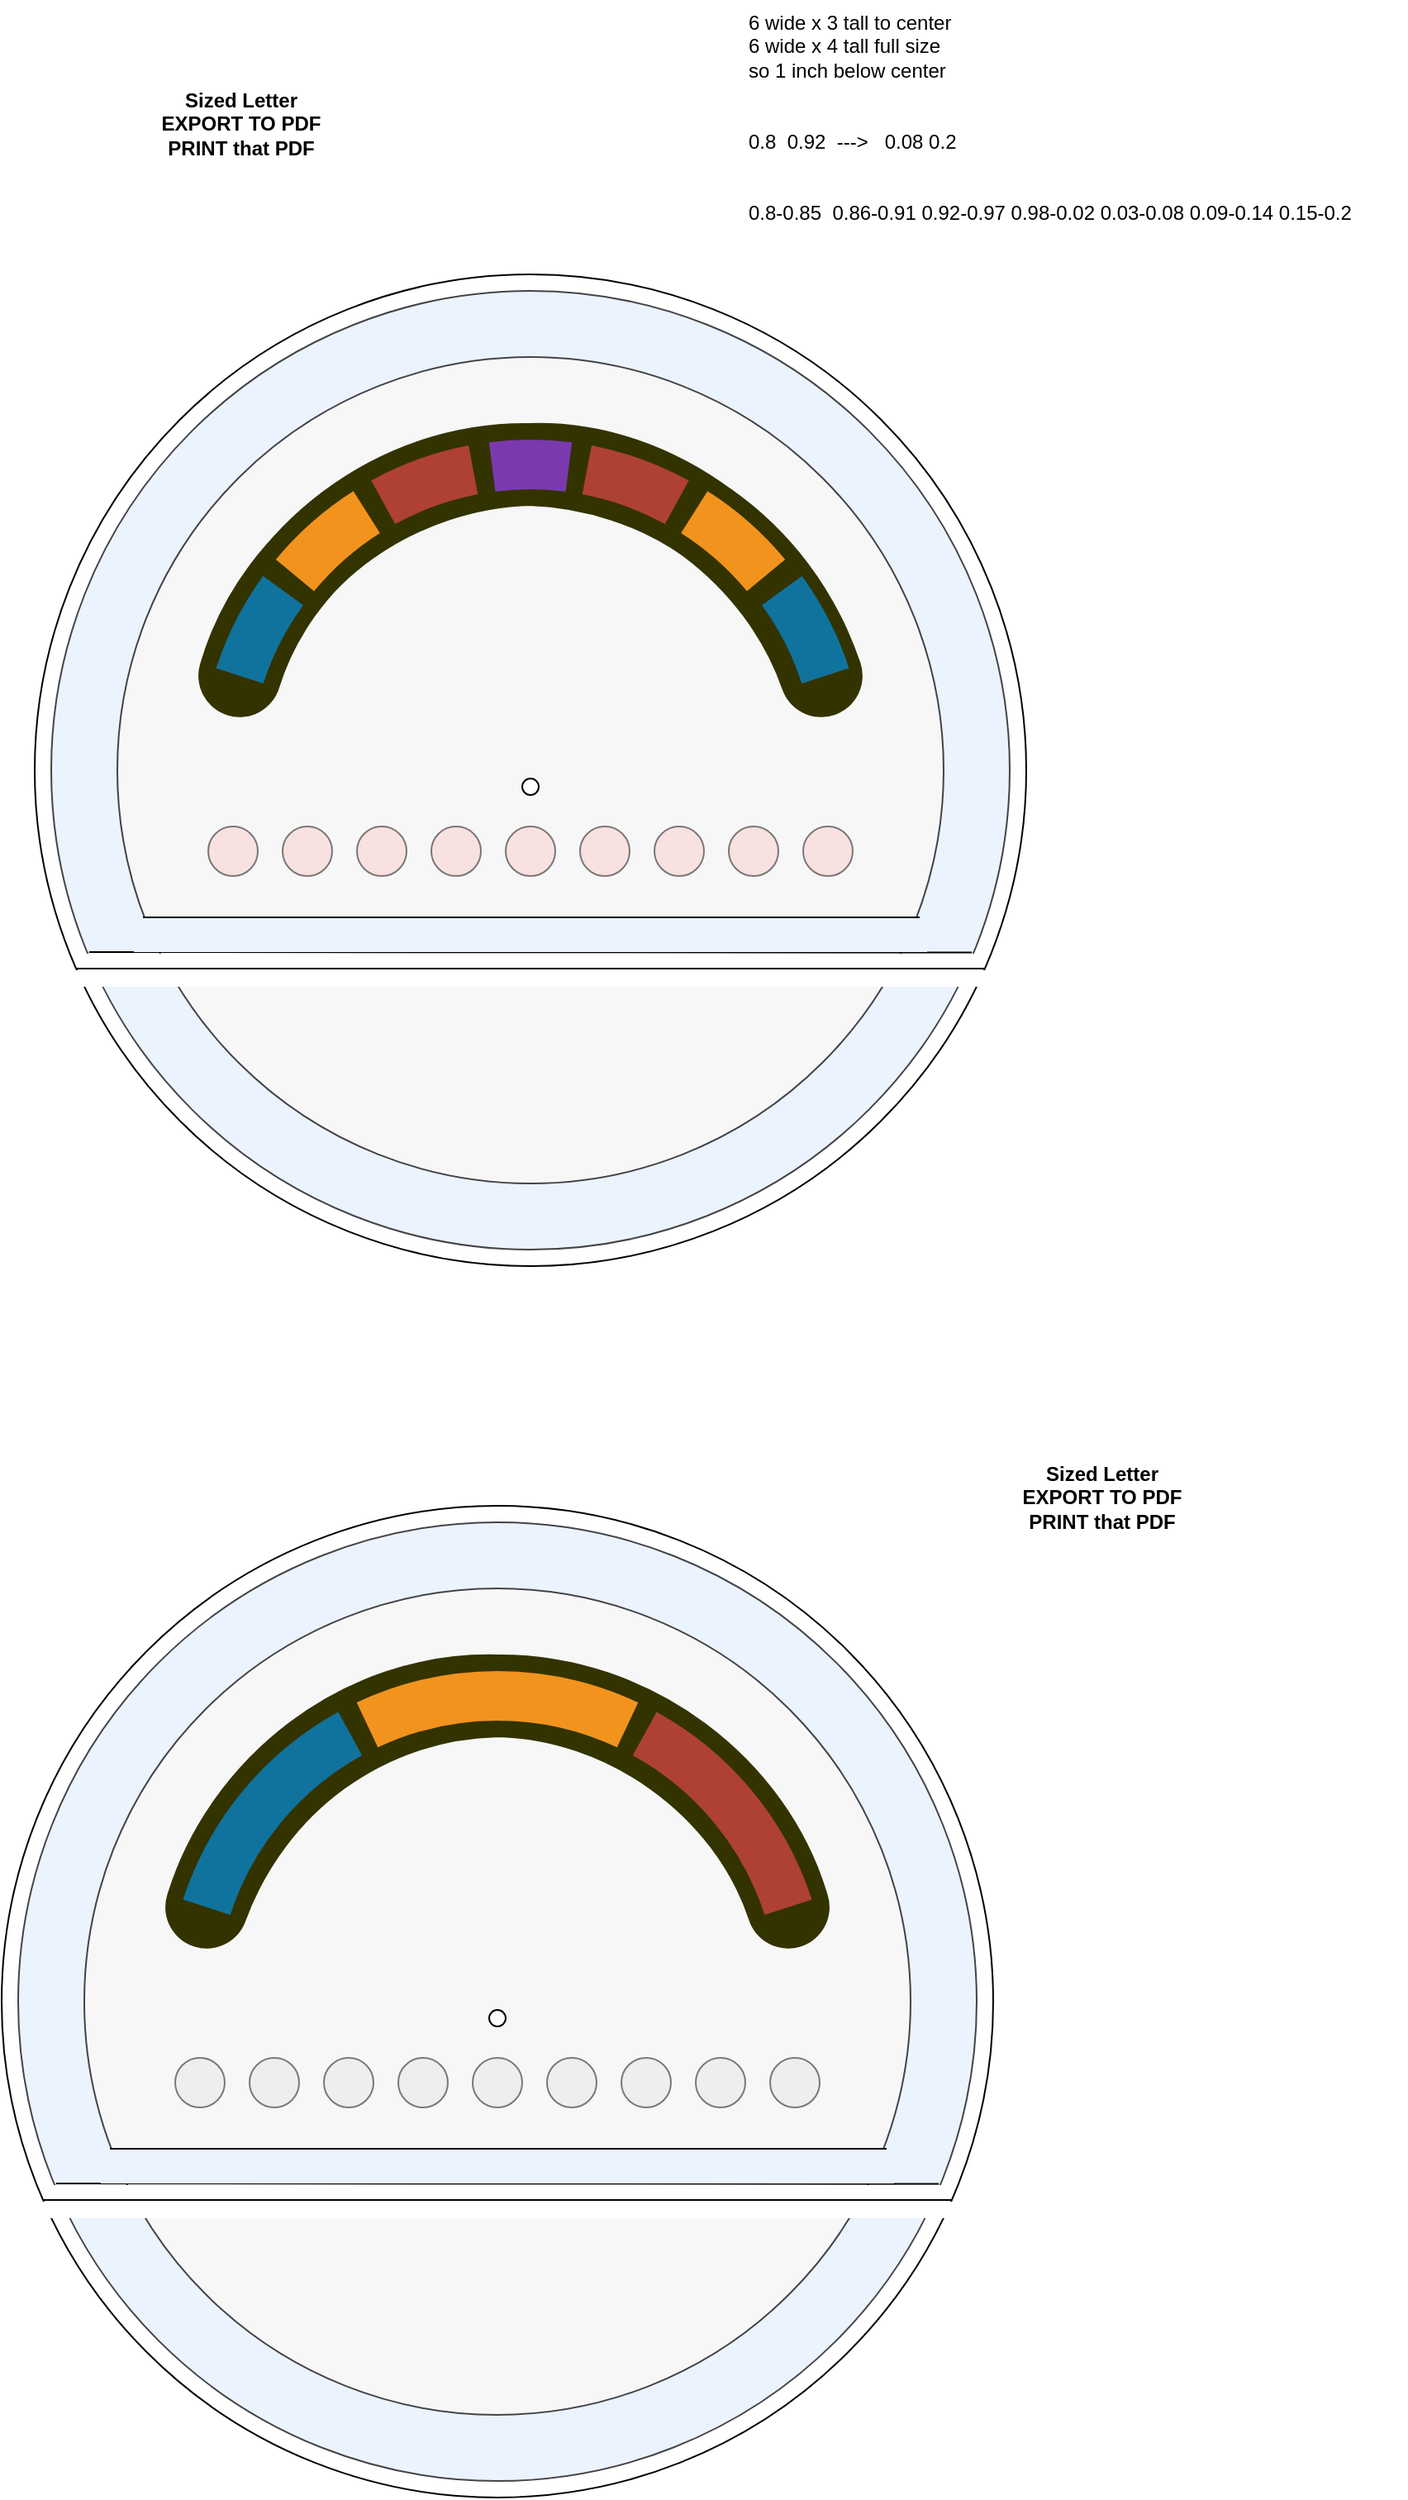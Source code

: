 <mxfile version="20.8.10" type="device"><diagram name="Page-1" id="OPt0QuEMijA94LCX0hND"><mxGraphModel dx="1074" dy="1057" grid="1" gridSize="10" guides="1" tooltips="1" connect="1" arrows="1" fold="1" page="1" pageScale="1" pageWidth="1100" pageHeight="850" math="0" shadow="0"><root><mxCell id="0"/><mxCell id="1" parent="0"/><mxCell id="v7sbQBNWq2zLygWSMtE9-56" value="" style="ellipse;fillColor=#EBF3FF;strokeColor=#444444;aspect=fixed;shadow=0;" parent="1" vertex="1"><mxGeometry x="240" y="931" width="580" height="580" as="geometry"/></mxCell><mxCell id="v7sbQBNWq2zLygWSMtE9-1" value="" style="ellipse;whiteSpace=wrap;html=1;aspect=fixed;fillColor=none;shadow=0;" parent="1" vertex="1"><mxGeometry x="230" y="921" width="600" height="600" as="geometry"/></mxCell><mxCell id="v7sbQBNWq2zLygWSMtE9-17" value="" style="ellipse;fillColor=#F7f7f7;strokeColor=#444444;aspect=fixed;shadow=0;" parent="1" vertex="1"><mxGeometry x="280" y="971" width="500" height="500" as="geometry"/></mxCell><mxCell id="v7sbQBNWq2zLygWSMtE9-24" value="" style="verticalLabelPosition=bottom;verticalAlign=top;html=1;shape=mxgraph.basic.arc;fillColor=none;strokeColor=#333300;startAngle=0.8&#10;;endAngle=0.2&#10;;strokeWidth=50;aspect=fixed;shadow=0;sketch=1;curveFitting=1;jiggle=2;" parent="1" vertex="1"><mxGeometry x="345" y="1036" width="370" height="370" as="geometry"/></mxCell><mxCell id="v7sbQBNWq2zLygWSMtE9-80" value="" style="ellipse;whiteSpace=wrap;html=1;aspect=fixed;opacity=50;shadow=0;fillColor=#E6E6E6;" parent="1" vertex="1"><mxGeometry x="515" y="1255" width="30" height="30" as="geometry"/></mxCell><mxCell id="v7sbQBNWq2zLygWSMtE9-81" value="" style="ellipse;whiteSpace=wrap;html=1;aspect=fixed;opacity=50;shadow=0;fillColor=#E6E6E6;" parent="1" vertex="1"><mxGeometry x="560" y="1255" width="30" height="30" as="geometry"/></mxCell><mxCell id="v7sbQBNWq2zLygWSMtE9-82" value="" style="ellipse;whiteSpace=wrap;html=1;aspect=fixed;opacity=50;shadow=0;fillColor=#E6E6E6;" parent="1" vertex="1"><mxGeometry x="470" y="1255" width="30" height="30" as="geometry"/></mxCell><mxCell id="v7sbQBNWq2zLygWSMtE9-84" value="" style="ellipse;whiteSpace=wrap;html=1;aspect=fixed;opacity=50;shadow=0;fillColor=#E6E6E6;" parent="1" vertex="1"><mxGeometry x="605" y="1255" width="30" height="30" as="geometry"/></mxCell><mxCell id="v7sbQBNWq2zLygWSMtE9-85" value="" style="ellipse;whiteSpace=wrap;html=1;aspect=fixed;opacity=50;shadow=0;fillColor=#E6E6E6;" parent="1" vertex="1"><mxGeometry x="335" y="1255" width="30" height="30" as="geometry"/></mxCell><mxCell id="v7sbQBNWq2zLygWSMtE9-91" value="" style="ellipse;whiteSpace=wrap;html=1;aspect=fixed;opacity=50;shadow=0;fillColor=#E6E6E6;" parent="1" vertex="1"><mxGeometry x="425" y="1255" width="30" height="30" as="geometry"/></mxCell><mxCell id="v7sbQBNWq2zLygWSMtE9-98" value="" style="ellipse;whiteSpace=wrap;html=1;aspect=fixed;opacity=50;shadow=0;fillColor=#E6E6E6;" parent="1" vertex="1"><mxGeometry x="380" y="1255" width="30" height="30" as="geometry"/></mxCell><mxCell id="v7sbQBNWq2zLygWSMtE9-99" value="" style="ellipse;whiteSpace=wrap;html=1;aspect=fixed;opacity=50;shadow=0;fillColor=#E6E6E6;" parent="1" vertex="1"><mxGeometry x="650" y="1255" width="30" height="30" as="geometry"/></mxCell><mxCell id="v7sbQBNWq2zLygWSMtE9-20" value="" style="verticalLabelPosition=bottom;verticalAlign=top;html=1;shape=mxgraph.basic.arc;fillColor=none;strokeColor=#10739E;startAngle=0.8;endAngle=0.92;strokeWidth=30;aspect=fixed;shadow=0;" parent="1" vertex="1"><mxGeometry x="345" y="1036" width="370" height="370" as="geometry"/></mxCell><mxCell id="v7sbQBNWq2zLygWSMtE9-21" value="" style="verticalLabelPosition=bottom;verticalAlign=top;html=1;shape=mxgraph.basic.arc;fillColor=none;strokeColor=#F2931E;startAngle=0.93;endAngle=0.07;strokeWidth=30;aspect=fixed;shadow=0;flipH=0;" parent="1" vertex="1"><mxGeometry x="345" y="1036" width="370" height="370" as="geometry"/></mxCell><mxCell id="v7sbQBNWq2zLygWSMtE9-22" value="" style="verticalLabelPosition=bottom;verticalAlign=top;html=1;shape=mxgraph.basic.arc;fillColor=none;strokeColor=#AE4132;startAngle=0.08;endAngle=0.2&#10;;strokeWidth=30;aspect=fixed;flipH=0;shadow=0;" parent="1" vertex="1"><mxGeometry x="345" y="1036" width="370" height="370" as="geometry"/></mxCell><mxCell id="5JzAk0zP8H-74-rmshNw-152" value="Sized Letter&lt;br&gt;EXPORT TO PDF&lt;br&gt;PRINT that PDF" style="text;html=1;strokeColor=none;fillColor=none;align=center;verticalAlign=middle;whiteSpace=wrap;rounded=0;fontStyle=1" parent="1" vertex="1"><mxGeometry x="300" y="70" width="150" height="30" as="geometry"/></mxCell><mxCell id="oawuoCA8FHGtt9VeV5WW-106" value="" style="ellipse;whiteSpace=wrap;html=1;aspect=fixed;opacity=50;shadow=0;fillColor=#E6E6E6;" parent="1" vertex="1"><mxGeometry x="695" y="1255" width="30" height="30" as="geometry"/></mxCell><mxCell id="oawuoCA8FHGtt9VeV5WW-108" value="" style="endArrow=none;html=1;rounded=0;startArrow=none;" parent="1" source="oawuoCA8FHGtt9VeV5WW-110" edge="1"><mxGeometry width="50" height="50" relative="1" as="geometry"><mxPoint x="761" y="1321" as="sourcePoint"/><mxPoint x="301" y="1321" as="targetPoint"/></mxGeometry></mxCell><mxCell id="oawuoCA8FHGtt9VeV5WW-109" value="" style="endArrow=none;html=1;rounded=0;exitX=0.964;exitY=0.697;exitDx=0;exitDy=0;exitPerimeter=0;" parent="1" edge="1"><mxGeometry width="50" height="50" relative="1" as="geometry"><mxPoint x="797.06" y="1331.26" as="sourcePoint"/><mxPoint x="262.94" y="1331" as="targetPoint"/></mxGeometry></mxCell><mxCell id="oawuoCA8FHGtt9VeV5WW-111" value="" style="rounded=0;whiteSpace=wrap;html=1;strokeColor=none;" parent="1" vertex="1"><mxGeometry x="258" y="1332" width="543" height="10" as="geometry"/></mxCell><mxCell id="oawuoCA8FHGtt9VeV5WW-112" value="" style="endArrow=none;html=1;rounded=0;exitX=0.958;exitY=0.702;exitDx=0;exitDy=0;exitPerimeter=0;entryX=0.042;entryY=0.7;entryDx=0;entryDy=0;entryPerimeter=0;" parent="1" edge="1"><mxGeometry width="50" height="50" relative="1" as="geometry"><mxPoint x="804.8" y="1341" as="sourcePoint"/><mxPoint x="255.2" y="1341" as="targetPoint"/></mxGeometry></mxCell><mxCell id="oawuoCA8FHGtt9VeV5WW-113" value="" style="rounded=0;whiteSpace=wrap;html=1;strokeColor=none;" parent="1" vertex="1"><mxGeometry x="245" y="1342" width="575" height="10" as="geometry"/></mxCell><mxCell id="v7sbQBNWq2zLygWSMtE9-6" value="" style="ellipse;whiteSpace=wrap;html=1;aspect=fixed;shadow=0;" parent="1" vertex="1"><mxGeometry x="525" y="1226" width="10" height="10" as="geometry"/></mxCell><mxCell id="oawuoCA8FHGtt9VeV5WW-164" value="" style="endArrow=none;html=1;rounded=0;" parent="1" target="oawuoCA8FHGtt9VeV5WW-110" edge="1"><mxGeometry width="50" height="50" relative="1" as="geometry"><mxPoint x="761" y="1321" as="sourcePoint"/><mxPoint x="301" y="1321" as="targetPoint"/></mxGeometry></mxCell><mxCell id="oawuoCA8FHGtt9VeV5WW-110" value="" style="rounded=0;whiteSpace=wrap;html=1;strokeColor=none;fillColor=#EBF3FF;" parent="1" vertex="1"><mxGeometry x="290" y="1310" width="480" height="21" as="geometry"/></mxCell><mxCell id="oawuoCA8FHGtt9VeV5WW-165" value="" style="endArrow=none;html=1;rounded=0;" parent="1" edge="1"><mxGeometry width="50" height="50" relative="1" as="geometry"><mxPoint x="765.5" y="1310" as="sourcePoint"/><mxPoint x="295.5" y="1310" as="targetPoint"/></mxGeometry></mxCell><mxCell id="oawuoCA8FHGtt9VeV5WW-166" value="" style="ellipse;fillColor=#EBF3FF;strokeColor=#444444;aspect=fixed;shadow=0;" parent="1" vertex="1"><mxGeometry x="260" y="186" width="580" height="580" as="geometry"/></mxCell><mxCell id="oawuoCA8FHGtt9VeV5WW-167" value="" style="ellipse;whiteSpace=wrap;html=1;aspect=fixed;fillColor=none;shadow=0;" parent="1" vertex="1"><mxGeometry x="250" y="176" width="600" height="600" as="geometry"/></mxCell><mxCell id="oawuoCA8FHGtt9VeV5WW-168" value="" style="ellipse;fillColor=#F7F7F7;strokeColor=#444444;aspect=fixed;shadow=0;" parent="1" vertex="1"><mxGeometry x="300" y="226" width="500" height="500" as="geometry"/></mxCell><mxCell id="oawuoCA8FHGtt9VeV5WW-169" value="" style="verticalLabelPosition=bottom;verticalAlign=top;html=1;shape=mxgraph.basic.arc;fillColor=none;strokeColor=#333300;startAngle=0.8&#10;;endAngle=0.2&#10;;strokeWidth=50;aspect=fixed;shadow=0;sketch=1;curveFitting=1;jiggle=2;" parent="1" vertex="1"><mxGeometry x="365" y="291" width="370" height="370" as="geometry"/></mxCell><mxCell id="oawuoCA8FHGtt9VeV5WW-170" value="" style="ellipse;whiteSpace=wrap;html=1;aspect=fixed;opacity=50;shadow=0;fillColor=#F8CECC;" parent="1" vertex="1"><mxGeometry x="535" y="510" width="30" height="30" as="geometry"/></mxCell><mxCell id="oawuoCA8FHGtt9VeV5WW-171" value="" style="ellipse;whiteSpace=wrap;html=1;aspect=fixed;opacity=50;shadow=0;fillColor=#F8CECC;" parent="1" vertex="1"><mxGeometry x="580" y="510" width="30" height="30" as="geometry"/></mxCell><mxCell id="oawuoCA8FHGtt9VeV5WW-172" value="" style="ellipse;whiteSpace=wrap;html=1;aspect=fixed;opacity=50;shadow=0;fillColor=#F8CECC;" parent="1" vertex="1"><mxGeometry x="490" y="510" width="30" height="30" as="geometry"/></mxCell><mxCell id="oawuoCA8FHGtt9VeV5WW-173" value="" style="ellipse;whiteSpace=wrap;html=1;aspect=fixed;opacity=50;shadow=0;fillColor=#F8CECC;" parent="1" vertex="1"><mxGeometry x="625" y="510" width="30" height="30" as="geometry"/></mxCell><mxCell id="oawuoCA8FHGtt9VeV5WW-174" value="" style="ellipse;whiteSpace=wrap;html=1;aspect=fixed;opacity=50;shadow=0;fillColor=#F8CECC;" parent="1" vertex="1"><mxGeometry x="355" y="510" width="30" height="30" as="geometry"/></mxCell><mxCell id="oawuoCA8FHGtt9VeV5WW-175" value="" style="ellipse;whiteSpace=wrap;html=1;aspect=fixed;opacity=50;shadow=0;fillColor=#F8CECC;" parent="1" vertex="1"><mxGeometry x="445" y="510" width="30" height="30" as="geometry"/></mxCell><mxCell id="oawuoCA8FHGtt9VeV5WW-176" value="" style="ellipse;whiteSpace=wrap;html=1;aspect=fixed;opacity=50;shadow=0;fillColor=#F8CECC;" parent="1" vertex="1"><mxGeometry x="400" y="510" width="30" height="30" as="geometry"/></mxCell><mxCell id="oawuoCA8FHGtt9VeV5WW-177" value="" style="ellipse;whiteSpace=wrap;html=1;aspect=fixed;opacity=50;shadow=0;fillColor=#F8CECC;" parent="1" vertex="1"><mxGeometry x="670" y="510" width="30" height="30" as="geometry"/></mxCell><mxCell id="oawuoCA8FHGtt9VeV5WW-178" value="" style="verticalLabelPosition=bottom;verticalAlign=top;html=1;shape=mxgraph.basic.arc;fillColor=none;strokeColor=#10739E;startAngle=0.8;endAngle=0.85;strokeWidth=30;aspect=fixed;shadow=0;" parent="1" vertex="1"><mxGeometry x="365" y="291" width="370" height="370" as="geometry"/></mxCell><mxCell id="oawuoCA8FHGtt9VeV5WW-179" value="" style="verticalLabelPosition=bottom;verticalAlign=top;html=1;shape=mxgraph.basic.arc;fillColor=none;strokeColor=#F2931E;startAngle=0.86;endAngle=0.91&#10;;strokeWidth=30;aspect=fixed;shadow=0;flipH=0;" parent="1" vertex="1"><mxGeometry x="365" y="291" width="370" height="370" as="geometry"/></mxCell><mxCell id="oawuoCA8FHGtt9VeV5WW-180" value="" style="verticalLabelPosition=bottom;verticalAlign=top;html=1;shape=mxgraph.basic.arc;fillColor=none;strokeColor=#AE4132;startAngle=0.92;endAngle=0.97&#10;;strokeWidth=30;aspect=fixed;flipH=0;shadow=0;" parent="1" vertex="1"><mxGeometry x="365" y="291" width="370" height="370" as="geometry"/></mxCell><mxCell id="oawuoCA8FHGtt9VeV5WW-181" value="" style="ellipse;whiteSpace=wrap;html=1;aspect=fixed;opacity=50;shadow=0;fillColor=#F8CECC;" parent="1" vertex="1"><mxGeometry x="715" y="510" width="30" height="30" as="geometry"/></mxCell><mxCell id="oawuoCA8FHGtt9VeV5WW-182" value="" style="endArrow=none;html=1;rounded=0;startArrow=none;" parent="1" source="oawuoCA8FHGtt9VeV5WW-189" edge="1"><mxGeometry width="50" height="50" relative="1" as="geometry"><mxPoint x="781" y="576" as="sourcePoint"/><mxPoint x="321" y="576" as="targetPoint"/></mxGeometry></mxCell><mxCell id="oawuoCA8FHGtt9VeV5WW-183" value="" style="endArrow=none;html=1;rounded=0;exitX=0.964;exitY=0.697;exitDx=0;exitDy=0;exitPerimeter=0;" parent="1" edge="1"><mxGeometry width="50" height="50" relative="1" as="geometry"><mxPoint x="817.06" y="586.26" as="sourcePoint"/><mxPoint x="282.94" y="586" as="targetPoint"/></mxGeometry></mxCell><mxCell id="oawuoCA8FHGtt9VeV5WW-184" value="" style="rounded=0;whiteSpace=wrap;html=1;strokeColor=none;" parent="1" vertex="1"><mxGeometry x="278" y="587" width="543" height="10" as="geometry"/></mxCell><mxCell id="oawuoCA8FHGtt9VeV5WW-185" value="" style="endArrow=none;html=1;rounded=0;exitX=0.958;exitY=0.702;exitDx=0;exitDy=0;exitPerimeter=0;entryX=0.042;entryY=0.7;entryDx=0;entryDy=0;entryPerimeter=0;" parent="1" edge="1"><mxGeometry width="50" height="50" relative="1" as="geometry"><mxPoint x="824.8" y="596" as="sourcePoint"/><mxPoint x="275.2" y="596" as="targetPoint"/></mxGeometry></mxCell><mxCell id="oawuoCA8FHGtt9VeV5WW-186" value="" style="rounded=0;whiteSpace=wrap;html=1;strokeColor=none;" parent="1" vertex="1"><mxGeometry x="265" y="597" width="575" height="10" as="geometry"/></mxCell><mxCell id="oawuoCA8FHGtt9VeV5WW-187" value="" style="ellipse;whiteSpace=wrap;html=1;aspect=fixed;shadow=0;" parent="1" vertex="1"><mxGeometry x="545" y="481" width="10" height="10" as="geometry"/></mxCell><mxCell id="oawuoCA8FHGtt9VeV5WW-188" value="" style="endArrow=none;html=1;rounded=0;" parent="1" target="oawuoCA8FHGtt9VeV5WW-189" edge="1"><mxGeometry width="50" height="50" relative="1" as="geometry"><mxPoint x="781" y="576" as="sourcePoint"/><mxPoint x="321" y="576" as="targetPoint"/></mxGeometry></mxCell><mxCell id="oawuoCA8FHGtt9VeV5WW-189" value="" style="rounded=0;whiteSpace=wrap;html=1;strokeColor=none;fillColor=#EBF3FF;" parent="1" vertex="1"><mxGeometry x="310" y="565" width="480" height="21" as="geometry"/></mxCell><mxCell id="oawuoCA8FHGtt9VeV5WW-190" value="" style="endArrow=none;html=1;rounded=0;" parent="1" edge="1"><mxGeometry width="50" height="50" relative="1" as="geometry"><mxPoint x="785.5" y="565" as="sourcePoint"/><mxPoint x="315.5" y="565" as="targetPoint"/></mxGeometry></mxCell><mxCell id="oawuoCA8FHGtt9VeV5WW-191" value="" style="verticalLabelPosition=bottom;verticalAlign=top;html=1;shape=mxgraph.basic.arc;fillColor=none;strokeColor=#7B39AE;startAngle=0.98;endAngle=0.02;strokeWidth=30;aspect=fixed;flipH=0;shadow=0;" parent="1" vertex="1"><mxGeometry x="365" y="291" width="370" height="370" as="geometry"/></mxCell><mxCell id="oawuoCA8FHGtt9VeV5WW-192" value="" style="verticalLabelPosition=bottom;verticalAlign=top;html=1;shape=mxgraph.basic.arc;fillColor=none;strokeColor=#AE4132;startAngle=0.03;endAngle=0.08;strokeWidth=30;aspect=fixed;flipH=0;shadow=0;" parent="1" vertex="1"><mxGeometry x="364.5" y="291" width="370" height="370" as="geometry"/></mxCell><mxCell id="oawuoCA8FHGtt9VeV5WW-193" value="" style="verticalLabelPosition=bottom;verticalAlign=top;html=1;shape=mxgraph.basic.arc;fillColor=none;strokeColor=#F2931E;startAngle=0.09;endAngle=0.14&#10;;strokeWidth=30;aspect=fixed;shadow=0;flipH=0;" parent="1" vertex="1"><mxGeometry x="365" y="291" width="370" height="370" as="geometry"/></mxCell><mxCell id="oawuoCA8FHGtt9VeV5WW-194" value="" style="verticalLabelPosition=bottom;verticalAlign=top;html=1;shape=mxgraph.basic.arc;fillColor=none;strokeColor=#10739E;startAngle=0.15;endAngle=0.2;strokeWidth=30;aspect=fixed;shadow=0;" parent="1" vertex="1"><mxGeometry x="367.5" y="291" width="370" height="370" as="geometry"/></mxCell><mxCell id="YyLtKj7hNml_q76ljexs-1" value="6 wide x 3 tall to center&#10;6 wide x 4 tall full size&#10;so 1 inch below center&#10;&#10;&#10;0.8  0.92  ---&gt;   0.08 0.2&#10;&#10;&#10;0.8-0.85  0.86-0.91 0.92-0.97 0.98-0.02 0.03-0.08 0.09-0.14 0.15-0.2" style="text;whiteSpace=wrap;html=1;" vertex="1" parent="1"><mxGeometry x="680" y="10" width="400" height="150" as="geometry"/></mxCell><mxCell id="YyLtKj7hNml_q76ljexs-2" value="Sized Letter&lt;br&gt;EXPORT TO PDF&lt;br&gt;PRINT that PDF" style="text;html=1;strokeColor=none;fillColor=none;align=center;verticalAlign=middle;whiteSpace=wrap;rounded=0;fontStyle=1" vertex="1" parent="1"><mxGeometry x="821" y="901" width="150" height="30" as="geometry"/></mxCell></root></mxGraphModel></diagram></mxfile>